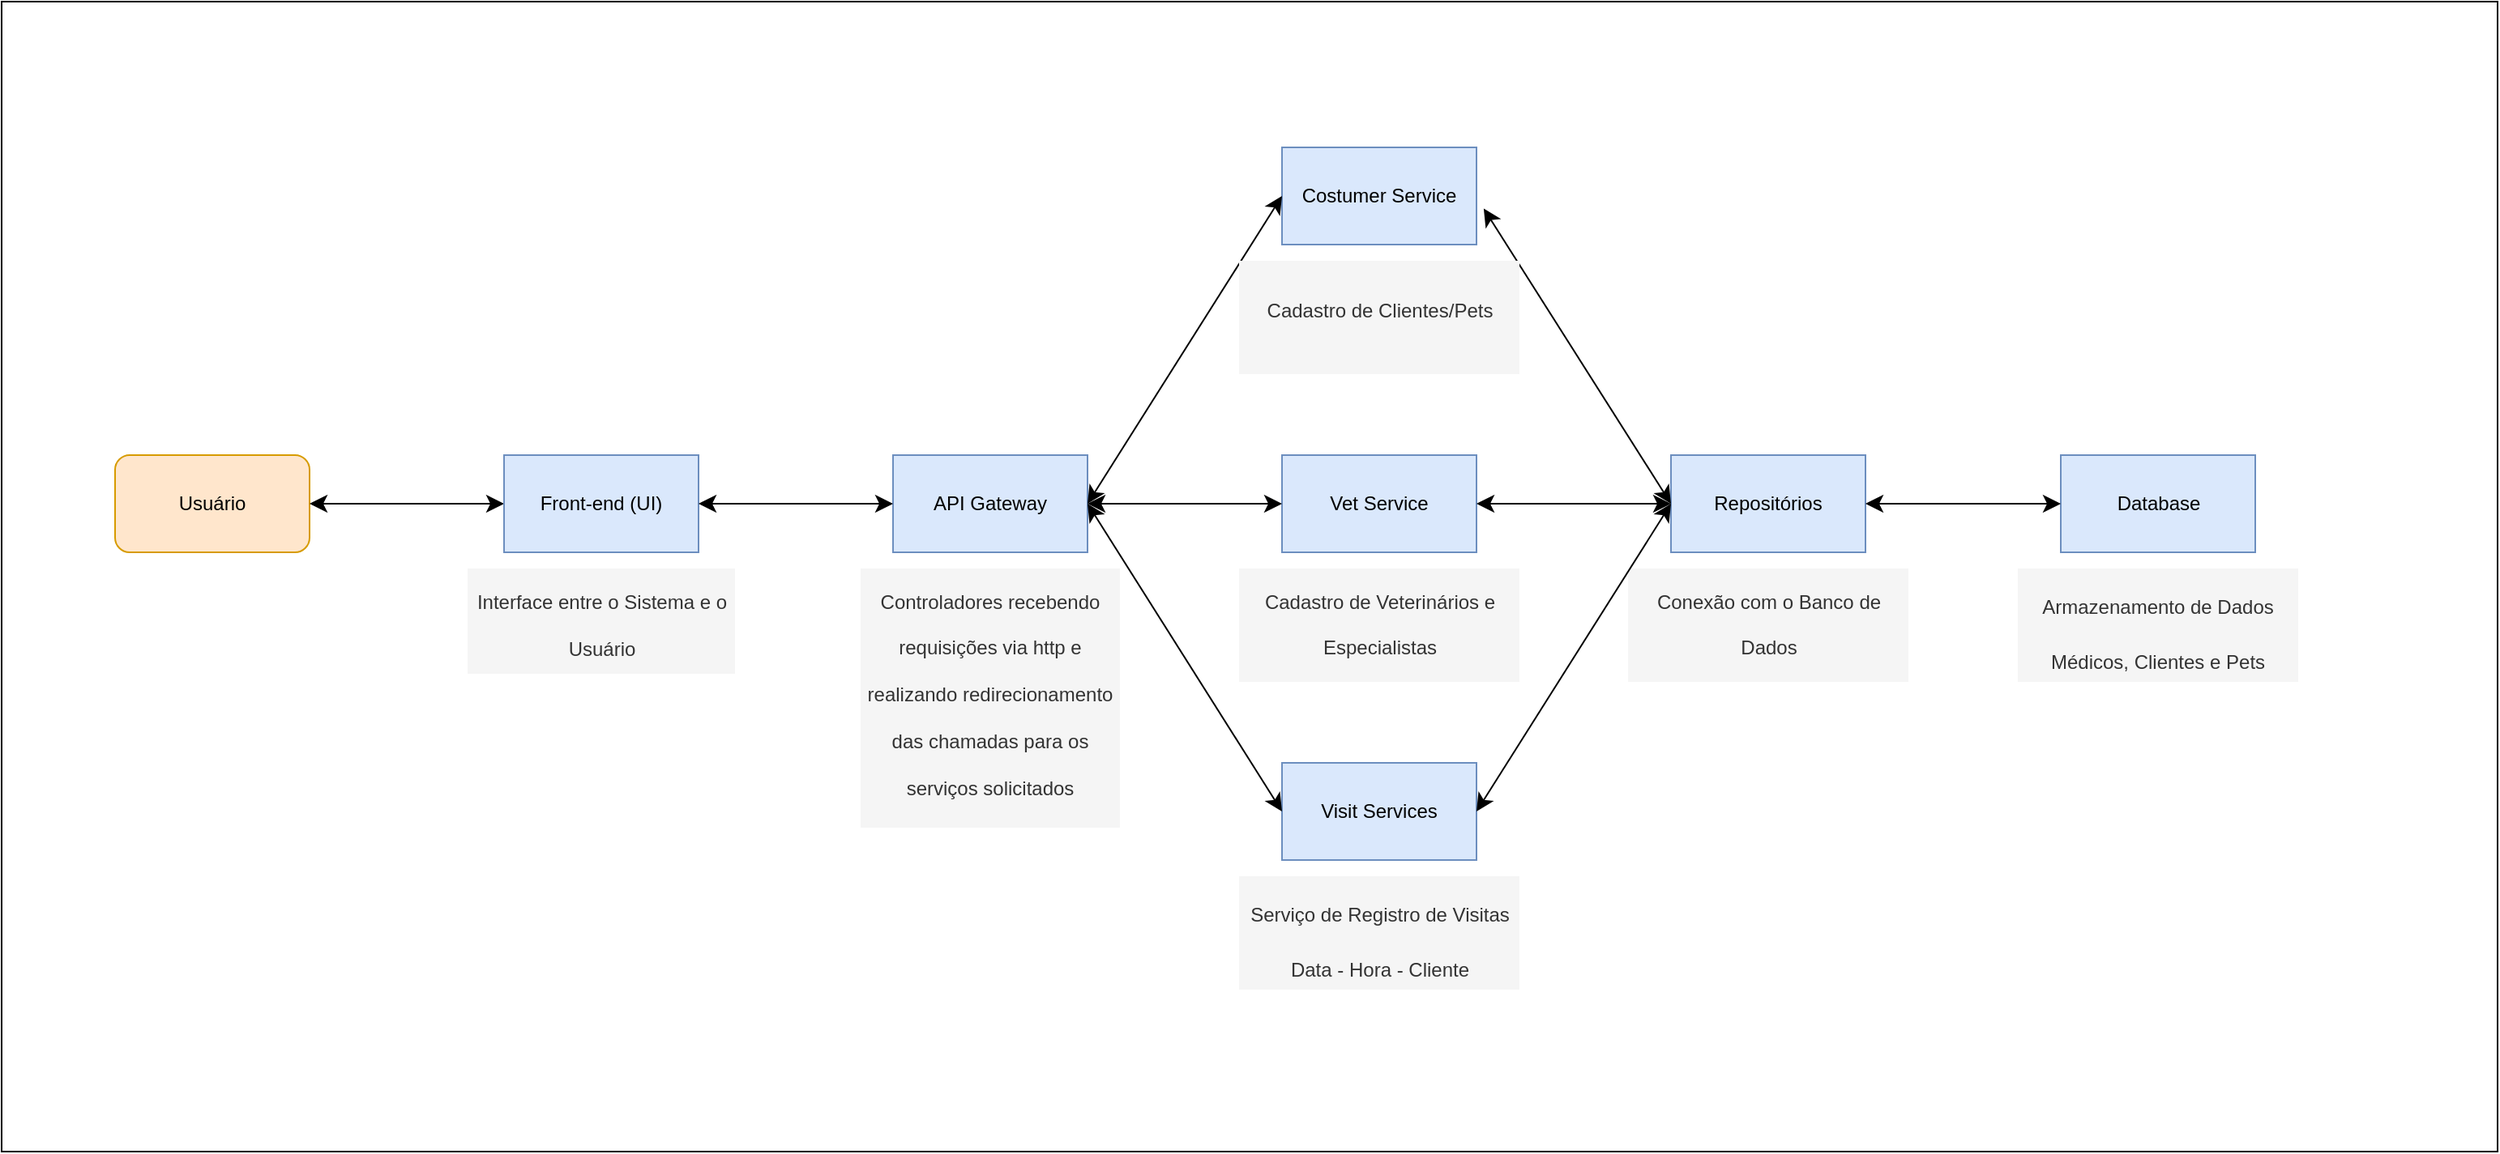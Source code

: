 <mxfile version="26.1.3">
  <diagram id="C5RBs43oDa-KdzZeNtuy" name="Page-1">
    <mxGraphModel dx="1909" dy="1104" grid="1" gridSize="10" guides="1" tooltips="1" connect="1" arrows="1" fold="1" page="1" pageScale="1" pageWidth="827" pageHeight="1169" math="0" shadow="0">
      <root>
        <mxCell id="WIyWlLk6GJQsqaUBKTNV-0" />
        <mxCell id="WIyWlLk6GJQsqaUBKTNV-1" parent="WIyWlLk6GJQsqaUBKTNV-0" />
        <mxCell id="_6gM1oEJwZBRFXto4Cd2-40" value="" style="rounded=0;whiteSpace=wrap;html=1;" vertex="1" parent="WIyWlLk6GJQsqaUBKTNV-1">
          <mxGeometry x="70" y="180" width="1540" height="710" as="geometry" />
        </mxCell>
        <mxCell id="_6gM1oEJwZBRFXto4Cd2-2" value="Usuário" style="rounded=1;whiteSpace=wrap;html=1;fillColor=#ffe6cc;strokeColor=#d79b00;" vertex="1" parent="WIyWlLk6GJQsqaUBKTNV-1">
          <mxGeometry x="140" y="460" width="120" height="60" as="geometry" />
        </mxCell>
        <mxCell id="_6gM1oEJwZBRFXto4Cd2-3" value="API Gateway" style="rounded=0;whiteSpace=wrap;html=1;fillColor=#dae8fc;strokeColor=#6c8ebf;" vertex="1" parent="WIyWlLk6GJQsqaUBKTNV-1">
          <mxGeometry x="620" y="460" width="120" height="60" as="geometry" />
        </mxCell>
        <mxCell id="_6gM1oEJwZBRFXto4Cd2-4" value="Vet Service" style="rounded=0;whiteSpace=wrap;html=1;fillColor=#dae8fc;strokeColor=#6c8ebf;" vertex="1" parent="WIyWlLk6GJQsqaUBKTNV-1">
          <mxGeometry x="860" y="460" width="120" height="60" as="geometry" />
        </mxCell>
        <mxCell id="_6gM1oEJwZBRFXto4Cd2-5" value="Costumer Service" style="rounded=0;whiteSpace=wrap;html=1;fillColor=#dae8fc;strokeColor=#6c8ebf;" vertex="1" parent="WIyWlLk6GJQsqaUBKTNV-1">
          <mxGeometry x="860" y="270" width="120" height="60" as="geometry" />
        </mxCell>
        <mxCell id="_6gM1oEJwZBRFXto4Cd2-6" value="Visit Services" style="rounded=0;whiteSpace=wrap;html=1;fillColor=#dae8fc;strokeColor=#6c8ebf;" vertex="1" parent="WIyWlLk6GJQsqaUBKTNV-1">
          <mxGeometry x="860" y="650" width="120" height="60" as="geometry" />
        </mxCell>
        <mxCell id="_6gM1oEJwZBRFXto4Cd2-7" value="Repositórios" style="rounded=0;whiteSpace=wrap;html=1;fillColor=#dae8fc;strokeColor=#6c8ebf;" vertex="1" parent="WIyWlLk6GJQsqaUBKTNV-1">
          <mxGeometry x="1100" y="460" width="120" height="60" as="geometry" />
        </mxCell>
        <mxCell id="_6gM1oEJwZBRFXto4Cd2-8" value="Database" style="rounded=0;whiteSpace=wrap;html=1;fillColor=#dae8fc;strokeColor=#6c8ebf;" vertex="1" parent="WIyWlLk6GJQsqaUBKTNV-1">
          <mxGeometry x="1340.5" y="460" width="120" height="60" as="geometry" />
        </mxCell>
        <mxCell id="_6gM1oEJwZBRFXto4Cd2-16" value="" style="endArrow=classic;startArrow=classic;html=1;rounded=0;fontSize=12;startSize=8;endSize=8;curved=1;entryX=1;entryY=0.5;entryDx=0;entryDy=0;exitX=0;exitY=0.5;exitDx=0;exitDy=0;" edge="1" parent="WIyWlLk6GJQsqaUBKTNV-1" source="_6gM1oEJwZBRFXto4Cd2-5" target="_6gM1oEJwZBRFXto4Cd2-3">
          <mxGeometry width="50" height="50" relative="1" as="geometry">
            <mxPoint x="369" y="580" as="sourcePoint" />
            <mxPoint x="419" y="530" as="targetPoint" />
          </mxGeometry>
        </mxCell>
        <mxCell id="_6gM1oEJwZBRFXto4Cd2-18" value="" style="endArrow=classic;startArrow=classic;html=1;rounded=0;fontSize=12;startSize=8;endSize=8;curved=1;exitX=1;exitY=0.5;exitDx=0;exitDy=0;entryX=0;entryY=0.5;entryDx=0;entryDy=0;" edge="1" parent="WIyWlLk6GJQsqaUBKTNV-1" source="_6gM1oEJwZBRFXto4Cd2-3" target="_6gM1oEJwZBRFXto4Cd2-6">
          <mxGeometry width="50" height="50" relative="1" as="geometry">
            <mxPoint x="599" y="580" as="sourcePoint" />
            <mxPoint x="649" y="530" as="targetPoint" />
          </mxGeometry>
        </mxCell>
        <mxCell id="_6gM1oEJwZBRFXto4Cd2-19" value="" style="endArrow=classic;startArrow=classic;html=1;rounded=0;fontSize=12;startSize=8;endSize=8;curved=1;entryX=1;entryY=0.5;entryDx=0;entryDy=0;exitX=0;exitY=0.5;exitDx=0;exitDy=0;" edge="1" parent="WIyWlLk6GJQsqaUBKTNV-1" source="_6gM1oEJwZBRFXto4Cd2-4" target="_6gM1oEJwZBRFXto4Cd2-3">
          <mxGeometry width="50" height="50" relative="1" as="geometry">
            <mxPoint x="499" y="600" as="sourcePoint" />
            <mxPoint x="549" y="550" as="targetPoint" />
          </mxGeometry>
        </mxCell>
        <mxCell id="_6gM1oEJwZBRFXto4Cd2-20" value="" style="endArrow=classic;startArrow=classic;html=1;rounded=0;fontSize=12;startSize=8;endSize=8;curved=1;entryX=1;entryY=0.5;entryDx=0;entryDy=0;exitX=0;exitY=0.5;exitDx=0;exitDy=0;" edge="1" parent="WIyWlLk6GJQsqaUBKTNV-1" source="_6gM1oEJwZBRFXto4Cd2-25" target="_6gM1oEJwZBRFXto4Cd2-2">
          <mxGeometry width="50" height="50" relative="1" as="geometry">
            <mxPoint x="350" y="480" as="sourcePoint" />
            <mxPoint x="330.0" y="450" as="targetPoint" />
          </mxGeometry>
        </mxCell>
        <mxCell id="_6gM1oEJwZBRFXto4Cd2-21" value="" style="endArrow=classic;startArrow=classic;html=1;rounded=0;fontSize=12;startSize=8;endSize=8;curved=1;entryX=1.037;entryY=0.629;entryDx=0;entryDy=0;exitX=0;exitY=0.5;exitDx=0;exitDy=0;entryPerimeter=0;" edge="1" parent="WIyWlLk6GJQsqaUBKTNV-1" source="_6gM1oEJwZBRFXto4Cd2-7" target="_6gM1oEJwZBRFXto4Cd2-5">
          <mxGeometry width="50" height="50" relative="1" as="geometry">
            <mxPoint x="319" y="790" as="sourcePoint" />
            <mxPoint x="369" y="740" as="targetPoint" />
          </mxGeometry>
        </mxCell>
        <mxCell id="_6gM1oEJwZBRFXto4Cd2-22" value="" style="endArrow=classic;startArrow=classic;html=1;rounded=0;fontSize=12;startSize=8;endSize=8;curved=1;entryX=1;entryY=0.5;entryDx=0;entryDy=0;exitX=0;exitY=0.5;exitDx=0;exitDy=0;" edge="1" parent="WIyWlLk6GJQsqaUBKTNV-1" source="_6gM1oEJwZBRFXto4Cd2-7" target="_6gM1oEJwZBRFXto4Cd2-4">
          <mxGeometry width="50" height="50" relative="1" as="geometry">
            <mxPoint x="299" y="820" as="sourcePoint" />
            <mxPoint x="349" y="770" as="targetPoint" />
          </mxGeometry>
        </mxCell>
        <mxCell id="_6gM1oEJwZBRFXto4Cd2-24" value="" style="endArrow=classic;startArrow=classic;html=1;rounded=0;fontSize=12;startSize=8;endSize=8;curved=1;entryX=1;entryY=0.5;entryDx=0;entryDy=0;exitX=0;exitY=0.5;exitDx=0;exitDy=0;" edge="1" parent="WIyWlLk6GJQsqaUBKTNV-1" source="_6gM1oEJwZBRFXto4Cd2-8" target="_6gM1oEJwZBRFXto4Cd2-7">
          <mxGeometry width="50" height="50" relative="1" as="geometry">
            <mxPoint x="289" y="880" as="sourcePoint" />
            <mxPoint x="339" y="830" as="targetPoint" />
          </mxGeometry>
        </mxCell>
        <mxCell id="_6gM1oEJwZBRFXto4Cd2-25" value="Front-end (UI)" style="rounded=0;whiteSpace=wrap;html=1;fillColor=#dae8fc;strokeColor=#6c8ebf;" vertex="1" parent="WIyWlLk6GJQsqaUBKTNV-1">
          <mxGeometry x="380" y="460" width="120" height="60" as="geometry" />
        </mxCell>
        <mxCell id="_6gM1oEJwZBRFXto4Cd2-27" value="" style="endArrow=classic;startArrow=classic;html=1;rounded=0;fontSize=12;startSize=8;endSize=8;curved=1;entryX=1;entryY=0.5;entryDx=0;entryDy=0;exitX=0;exitY=0.5;exitDx=0;exitDy=0;" edge="1" parent="WIyWlLk6GJQsqaUBKTNV-1" source="_6gM1oEJwZBRFXto4Cd2-3" target="_6gM1oEJwZBRFXto4Cd2-25">
          <mxGeometry width="50" height="50" relative="1" as="geometry">
            <mxPoint x="524" y="390" as="sourcePoint" />
            <mxPoint x="524" y="300" as="targetPoint" />
          </mxGeometry>
        </mxCell>
        <mxCell id="_6gM1oEJwZBRFXto4Cd2-28" value="&lt;h1 style=&quot;margin-top: 0px;&quot;&gt;&lt;span style=&quot;font-size: 12px; font-weight: 400;&quot;&gt;Interface entre o Sistema e o Usuário&lt;/span&gt;&lt;/h1&gt;" style="text;html=1;whiteSpace=wrap;overflow=hidden;rounded=0;spacing=2;verticalAlign=middle;textDirection=ltr;align=center;fillColor=#f5f5f5;fontColor=#333333;strokeColor=none;" vertex="1" parent="WIyWlLk6GJQsqaUBKTNV-1">
          <mxGeometry x="357.5" y="530" width="165" height="65" as="geometry" />
        </mxCell>
        <mxCell id="_6gM1oEJwZBRFXto4Cd2-30" value="&lt;h1 style=&quot;margin-top: 0px; margin-bottom: 16.08px;&quot;&gt;&lt;span style=&quot;font-weight: 400; line-height: 100%;&quot;&gt;&lt;font style=&quot;font-size: 12px; line-height: 100%;&quot;&gt;Controladores recebendo requisições via http e realizando redirecionamento das chamadas para os serviços solicitados&lt;/font&gt;&lt;/span&gt;&lt;/h1&gt;" style="text;html=1;whiteSpace=wrap;overflow=hidden;rounded=0;spacing=2;verticalAlign=middle;textDirection=ltr;align=center;fillColor=#f5f5f5;fontColor=#333333;strokeColor=none;" vertex="1" parent="WIyWlLk6GJQsqaUBKTNV-1">
          <mxGeometry x="600" y="530" width="160" height="160" as="geometry" />
        </mxCell>
        <mxCell id="_6gM1oEJwZBRFXto4Cd2-31" value="&lt;h1 style=&quot;margin-top: 0px; margin-bottom: 16.08px;&quot;&gt;&lt;span style=&quot;font-weight: 400; line-height: 100%;&quot;&gt;&lt;font style=&quot;font-size: 12px; line-height: 100%;&quot;&gt;Serviço de Registro de Visitas&lt;/font&gt;&lt;/span&gt;&lt;/h1&gt;&lt;div&gt;&lt;span style=&quot;font-weight: 400; line-height: 100%;&quot;&gt;&lt;font style=&quot;font-size: 12px; line-height: 100%;&quot;&gt;Data - Hora - Cliente&lt;/font&gt;&lt;/span&gt;&lt;/div&gt;" style="text;html=1;whiteSpace=wrap;overflow=hidden;rounded=0;spacing=2;verticalAlign=middle;textDirection=ltr;align=center;fillColor=#f5f5f5;fontColor=#333333;strokeColor=none;" vertex="1" parent="WIyWlLk6GJQsqaUBKTNV-1">
          <mxGeometry x="833.5" y="720" width="173" height="70" as="geometry" />
        </mxCell>
        <mxCell id="_6gM1oEJwZBRFXto4Cd2-33" value="&lt;h1 style=&quot;margin-top: 0px; margin-bottom: 16.08px;&quot;&gt;&lt;span style=&quot;font-size: 12px; font-weight: 400;&quot;&gt;Cadastro de Veterinários e Especialistas&lt;/span&gt;&lt;/h1&gt;" style="text;html=1;whiteSpace=wrap;overflow=hidden;rounded=0;spacing=2;verticalAlign=middle;textDirection=ltr;align=center;fillColor=#f5f5f5;fontColor=#333333;strokeColor=none;" vertex="1" parent="WIyWlLk6GJQsqaUBKTNV-1">
          <mxGeometry x="833.5" y="530" width="173" height="70" as="geometry" />
        </mxCell>
        <mxCell id="_6gM1oEJwZBRFXto4Cd2-34" value="&lt;h1 style=&quot;margin-top: 0px; margin-bottom: 16.08px;&quot;&gt;&lt;span style=&quot;font-size: 12px; font-weight: 400;&quot;&gt;Cadastro de Clientes/Pets&lt;/span&gt;&lt;/h1&gt;" style="text;html=1;whiteSpace=wrap;overflow=hidden;rounded=0;spacing=2;verticalAlign=middle;textDirection=ltr;align=center;fillColor=#f5f5f5;fontColor=#333333;strokeColor=none;" vertex="1" parent="WIyWlLk6GJQsqaUBKTNV-1">
          <mxGeometry x="833.5" y="340" width="173" height="70" as="geometry" />
        </mxCell>
        <mxCell id="_6gM1oEJwZBRFXto4Cd2-35" value="&lt;h1 style=&quot;margin-top: 0px; margin-bottom: 16.08px;&quot;&gt;&lt;span style=&quot;font-size: 12px; font-weight: 400;&quot;&gt;Conexão com o Banco de Dados&lt;/span&gt;&lt;/h1&gt;" style="text;html=1;whiteSpace=wrap;overflow=hidden;rounded=0;spacing=2;verticalAlign=middle;textDirection=ltr;align=center;fillColor=#f5f5f5;fontColor=#333333;strokeColor=none;" vertex="1" parent="WIyWlLk6GJQsqaUBKTNV-1">
          <mxGeometry x="1073.5" y="530" width="173" height="70" as="geometry" />
        </mxCell>
        <mxCell id="_6gM1oEJwZBRFXto4Cd2-36" value="&lt;h1 style=&quot;margin-top: 0px; margin-bottom: 16.08px;&quot;&gt;&lt;span style=&quot;font-size: 12px; font-weight: 400;&quot;&gt;Armazenamento de Dados&lt;/span&gt;&lt;/h1&gt;&lt;div&gt;&lt;span style=&quot;font-size: 12px; font-weight: 400;&quot;&gt;Médicos, Clientes e Pets&lt;/span&gt;&lt;/div&gt;" style="text;html=1;whiteSpace=wrap;overflow=hidden;rounded=0;spacing=2;verticalAlign=middle;textDirection=ltr;align=center;fillColor=#f5f5f5;fontColor=#333333;strokeColor=none;" vertex="1" parent="WIyWlLk6GJQsqaUBKTNV-1">
          <mxGeometry x="1314" y="530" width="173" height="70" as="geometry" />
        </mxCell>
        <mxCell id="_6gM1oEJwZBRFXto4Cd2-23" value="" style="endArrow=classic;startArrow=classic;html=1;rounded=0;fontSize=12;startSize=8;endSize=8;curved=1;entryX=1;entryY=0.5;entryDx=0;entryDy=0;exitX=0;exitY=0.5;exitDx=0;exitDy=0;" edge="1" parent="WIyWlLk6GJQsqaUBKTNV-1" source="_6gM1oEJwZBRFXto4Cd2-7" target="_6gM1oEJwZBRFXto4Cd2-6">
          <mxGeometry width="50" height="50" relative="1" as="geometry">
            <mxPoint x="629" y="770" as="sourcePoint" />
            <mxPoint x="679" y="720" as="targetPoint" />
          </mxGeometry>
        </mxCell>
      </root>
    </mxGraphModel>
  </diagram>
</mxfile>
